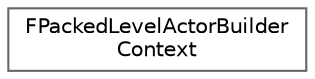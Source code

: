 digraph "Graphical Class Hierarchy"
{
 // INTERACTIVE_SVG=YES
 // LATEX_PDF_SIZE
  bgcolor="transparent";
  edge [fontname=Helvetica,fontsize=10,labelfontname=Helvetica,labelfontsize=10];
  node [fontname=Helvetica,fontsize=10,shape=box,height=0.2,width=0.4];
  rankdir="LR";
  Node0 [id="Node000000",label="FPackedLevelActorBuilder\lContext",height=0.2,width=0.4,color="grey40", fillcolor="white", style="filled",URL="$d1/dae/classFPackedLevelActorBuilderContext.html",tooltip=" "];
}
